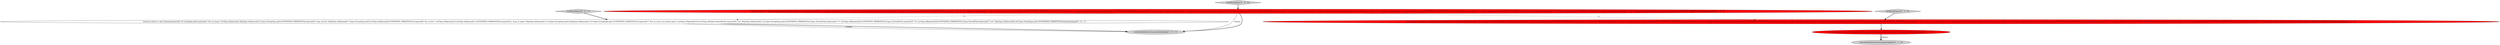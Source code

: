 digraph {
8 [style = filled, label = "testMixedTypes['0', '0', '1']", fillcolor = lightgray, shape = diamond image = "AAA0AAABBB3BBB"];
5 [style = filled, label = "Schema schema = new Schema(TypeUtil.assignFreshIds(structType,null).asStructType().fields())@@@4@@@['0', '1', '0']", fillcolor = red, shape = ellipse image = "AAA1AAABBB2BBB"];
2 [style = filled, label = "Schema schema = TypeUtil.assignIncreasingFreshIds(new Schema(required(0,\"id\",LongType.get()),optional(1,\"list_of_maps\",ListType.ofOptional(2,MapType.ofOptional(3,4,Types.StringType.get(),SUPPORTED_PRIMITIVES))),optional(5,\"map_of_lists\",MapType.ofOptional(6,7,Types.StringType.get(),ListType.ofOptional(8,SUPPORTED_PRIMITIVES))),required(9,\"list_of_lists\",ListType.ofOptional(10,ListType.ofOptional(11,SUPPORTED_PRIMITIVES))),required(12,\"map_of_maps\",MapType.ofOptional(13,14,Types.StringType.get(),MapType.ofOptional(15,16,Types.StringType.get(),SUPPORTED_PRIMITIVES))),required(17,\"list_of_struct_of_nested_types\",ListType.ofOptional(19,StructType.of(Types.NestedField.required(20,\"m1\",MapType.ofOptional(21,22,Types.StringType.get(),SUPPORTED_PRIMITIVES)),Types.NestedField.optional(23,\"l1\",ListType.ofRequired(24,SUPPORTED_PRIMITIVES)),Types.NestedField.required(25,\"l2\",ListType.ofRequired(26,SUPPORTED_PRIMITIVES)),Types.NestedField.optional(27,\"m2\",MapType.ofOptional(28,29,Types.StringType.get(),SUPPORTED_PRIMITIVES)))))))@@@3@@@['1', '0', '0']", fillcolor = red, shape = ellipse image = "AAA1AAABBB1BBB"];
1 [style = filled, label = "testMixedTypes['1', '0', '0']", fillcolor = lightgray, shape = diamond image = "AAA0AAABBB1BBB"];
0 [style = filled, label = "writeAndValidate(schema)@@@4@@@['1', '0', '1']", fillcolor = lightgray, shape = ellipse image = "AAA0AAABBB1BBB"];
3 [style = filled, label = "writeAndValidate(schema)@@@5@@@['0', '1', '0']", fillcolor = lightgray, shape = ellipse image = "AAA0AAABBB2BBB"];
4 [style = filled, label = "StructType structType = StructType.of(required(0,\"id\",LongType.get()),optional(1,\"list_of_maps\",ListType.ofOptional(2,MapType.ofOptional(3,4,Types.StringType.get(),SUPPORTED_PRIMITIVES))),optional(5,\"map_of_lists\",MapType.ofOptional(6,7,Types.StringType.get(),ListType.ofOptional(8,SUPPORTED_PRIMITIVES))),required(9,\"list_of_lists\",ListType.ofOptional(10,ListType.ofOptional(11,SUPPORTED_PRIMITIVES))),required(12,\"map_of_maps\",MapType.ofOptional(13,14,Types.StringType.get(),MapType.ofOptional(15,16,Types.StringType.get(),SUPPORTED_PRIMITIVES))),required(17,\"list_of_struct_of_nested_types\",ListType.ofOptional(19,StructType.of(Types.NestedField.required(20,\"m1\",MapType.ofOptional(21,22,Types.StringType.get(),SUPPORTED_PRIMITIVES)),Types.NestedField.optional(23,\"l1\",ListType.ofRequired(24,SUPPORTED_PRIMITIVES)),Types.NestedField.required(25,\"l2\",ListType.ofRequired(26,SUPPORTED_PRIMITIVES)),Types.NestedField.optional(27,\"m2\",MapType.ofOptional(28,29,Types.StringType.get(),SUPPORTED_PRIMITIVES))))))@@@3@@@['0', '1', '0']", fillcolor = red, shape = ellipse image = "AAA1AAABBB2BBB"];
7 [style = filled, label = "Schema schema = new Schema(required(0,\"id\",LongType.get()),optional(1,\"list_of_maps\",ListType.ofOptional(2,MapType.ofOptional(3,4,Types.StringType.get(),SUPPORTED_PRIMITIVES))),optional(5,\"map_of_lists\",MapType.ofOptional(6,7,Types.StringType.get(),ListType.ofOptional(8,SUPPORTED_PRIMITIVES))),required(9,\"list_of_lists\",ListType.ofOptional(10,ListType.ofOptional(11,SUPPORTED_PRIMITIVES))),required(12,\"map_of_maps\",MapType.ofOptional(13,14,Types.StringType.get(),MapType.ofOptional(15,16,Types.StringType.get(),SUPPORTED_PRIMITIVES))),required(17,\"list_of_struct_of_nested_types\",ListType.ofOptional(19,StructType.of(Types.NestedField.required(20,\"m1\",MapType.ofOptional(21,22,Types.StringType.get(),SUPPORTED_PRIMITIVES)),Types.NestedField.optional(23,\"l1\",ListType.ofRequired(24,SUPPORTED_PRIMITIVES)),Types.NestedField.required(25,\"l2\",ListType.ofRequired(26,SUPPORTED_PRIMITIVES)),Types.NestedField.optional(27,\"m2\",MapType.ofOptional(28,29,Types.StringType.get(),SUPPORTED_PRIMITIVES))))))@@@3@@@['0', '0', '1']", fillcolor = white, shape = ellipse image = "AAA0AAABBB3BBB"];
6 [style = filled, label = "testMixedTypes['0', '1', '0']", fillcolor = lightgray, shape = diamond image = "AAA0AAABBB2BBB"];
5->3 [style = bold, label=""];
5->3 [style = solid, label="schema"];
2->0 [style = solid, label="schema"];
6->4 [style = bold, label=""];
1->2 [style = bold, label=""];
2->0 [style = bold, label=""];
7->0 [style = bold, label=""];
7->0 [style = solid, label="schema"];
2->7 [style = dashed, label="0"];
4->5 [style = bold, label=""];
8->7 [style = bold, label=""];
2->4 [style = dashed, label="0"];
}
